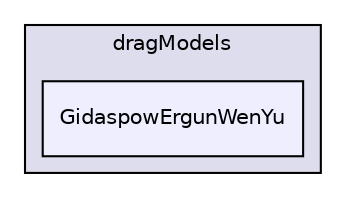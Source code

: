 digraph "applications/solvers/multiphase/multiphaseEulerFoam/interfacialModels/dragModels/GidaspowErgunWenYu" {
  bgcolor=transparent;
  compound=true
  node [ fontsize="10", fontname="Helvetica"];
  edge [ labelfontsize="10", labelfontname="Helvetica"];
  subgraph clusterdir_45e67d80f3fa79e6c6d32b95e41cd9a4 {
    graph [ bgcolor="#ddddee", pencolor="black", label="dragModels" fontname="Helvetica", fontsize="10", URL="dir_45e67d80f3fa79e6c6d32b95e41cd9a4.html"]
  dir_f201f2ed91fb34e6e4a7d289bb813775 [shape=box, label="GidaspowErgunWenYu", style="filled", fillcolor="#eeeeff", pencolor="black", URL="dir_f201f2ed91fb34e6e4a7d289bb813775.html"];
  }
}
